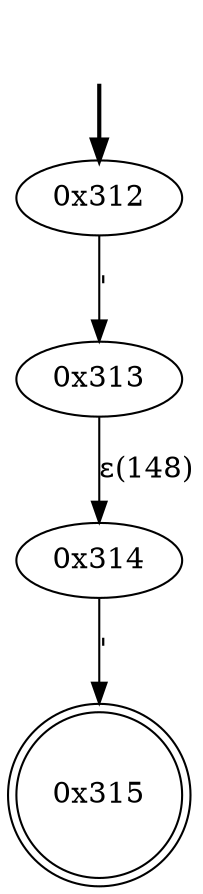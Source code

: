 digraph {
	fake [style=invisible]
	"0x312" [root=true]
	"0x313"
	"0x314"
	"0x315" [shape=doublecircle]
	fake -> "0x312" [style=bold]
	"0x312" -> "0x313" [label="'"]
	"0x314" -> "0x315" [label="'"]
	"0x313" -> "0x314" [label="ε(148)"]
}
